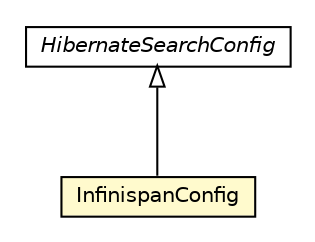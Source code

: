 #!/usr/local/bin/dot
#
# Class diagram 
# Generated by UMLGraph version 5.1 (http://www.umlgraph.org/)
#

digraph G {
	edge [fontname="Helvetica",fontsize=10,labelfontname="Helvetica",labelfontsize=10];
	node [fontname="Helvetica",fontsize=10,shape=plaintext];
	nodesep=0.25;
	ranksep=0.5;
	// pt.ist.fenixframework.hibernatesearch.HibernateSearchConfig
	c93149 [label=<<table title="pt.ist.fenixframework.hibernatesearch.HibernateSearchConfig" border="0" cellborder="1" cellspacing="0" cellpadding="2" port="p" href="../../hibernatesearch/HibernateSearchConfig.html">
		<tr><td><table border="0" cellspacing="0" cellpadding="1">
<tr><td align="center" balign="center"><font face="Helvetica-Oblique"> HibernateSearchConfig </font></td></tr>
		</table></td></tr>
		</table>>, fontname="Helvetica", fontcolor="black", fontsize=10.0];
	// pt.ist.fenixframework.backend.infinispan.InfinispanConfig
	c93155 [label=<<table title="pt.ist.fenixframework.backend.infinispan.InfinispanConfig" border="0" cellborder="1" cellspacing="0" cellpadding="2" port="p" bgcolor="lemonChiffon" href="./InfinispanConfig.html">
		<tr><td><table border="0" cellspacing="0" cellpadding="1">
<tr><td align="center" balign="center"> InfinispanConfig </td></tr>
		</table></td></tr>
		</table>>, fontname="Helvetica", fontcolor="black", fontsize=10.0];
	//pt.ist.fenixframework.backend.infinispan.InfinispanConfig extends pt.ist.fenixframework.hibernatesearch.HibernateSearchConfig
	c93149:p -> c93155:p [dir=back,arrowtail=empty];
}

